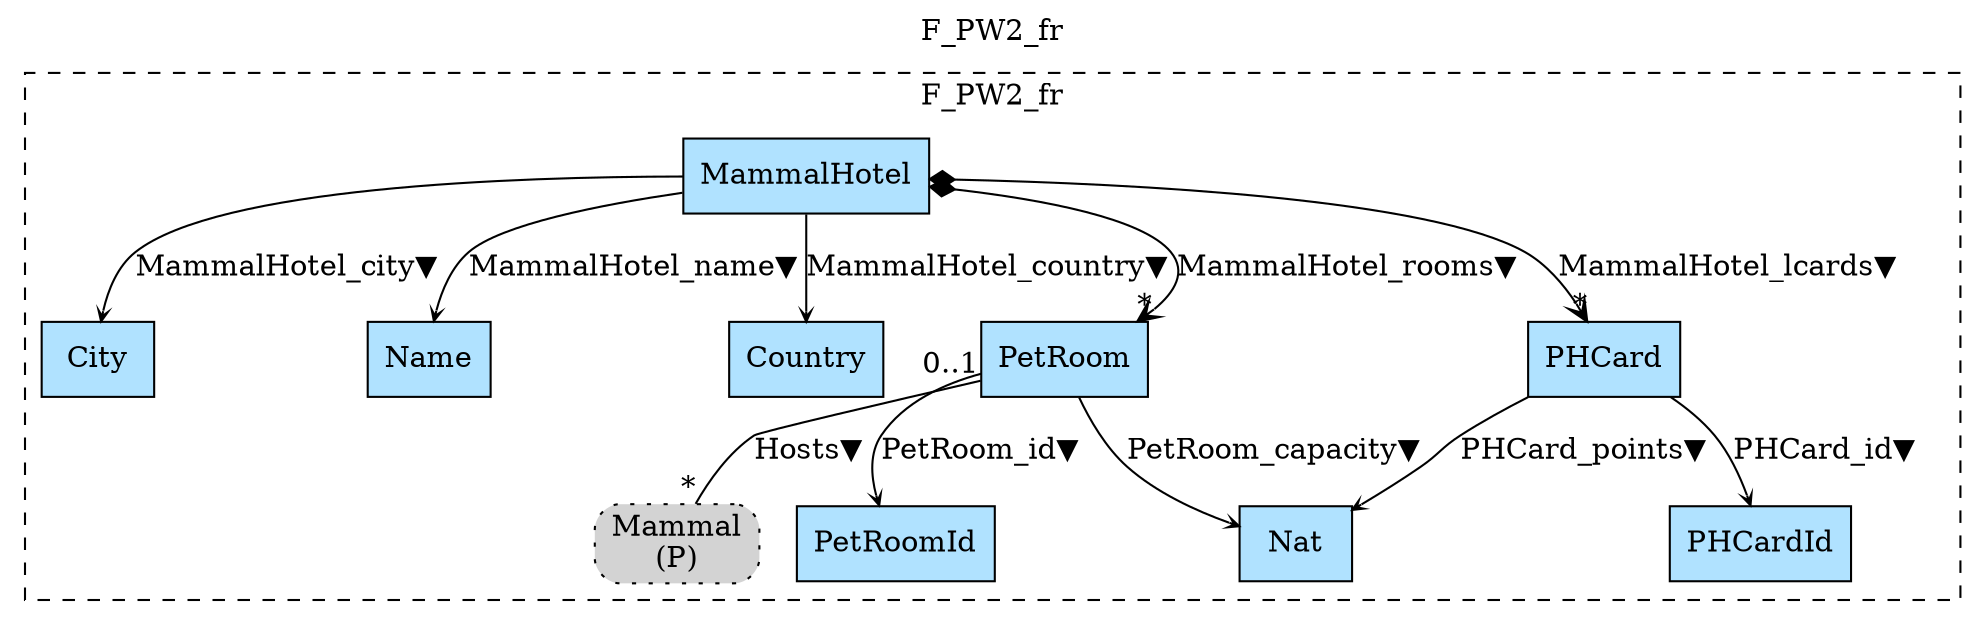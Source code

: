 digraph {graph[label=F_PW2_fr,labelloc=tl,labelfontsize=12];
subgraph cluster_F_PW2_fr{style=dashed;label=F_PW2_fr;
"City"[shape=record,fillcolor=lightskyblue1,style = filled,label="City"];
"Name"[shape=record,fillcolor=lightskyblue1,style = filled,label="Name"];
"Country"[shape=record,fillcolor=lightskyblue1,style = filled,label="Country"];
"MammalHotel"[shape=record,fillcolor=lightskyblue1,style = filled,label="MammalHotel"];
"PMammal"[shape=box,fillcolor=lightgray,style ="rounded,filled,dotted",label=<Mammal<br/>(P)>];
"PetRoom"[shape=record,fillcolor=lightskyblue1,style = filled,label="PetRoom"];
"PetRoomId"[shape=record,fillcolor=lightskyblue1,style = filled,label="PetRoomId"];
"Nat"[shape=record,fillcolor=lightskyblue1,style = filled,label="Nat"];
"PHCard"[shape=record,fillcolor=lightskyblue1,style = filled,label="PHCard"];
"PHCardId"[shape=record,fillcolor=lightskyblue1,style = filled,label="PHCardId"];

"MammalHotel"->"City"[label="MammalHotel_city▼",arrowhead=vee,headlabel="",arrowsize=.5];
"MammalHotel"->"Country"[label="MammalHotel_country▼",arrowhead=vee,headlabel="",arrowsize=.5];
"MammalHotel"->"Name"[label="MammalHotel_name▼",arrowhead=vee,headlabel="",arrowsize=.5];
"MammalHotel"->"PetRoom"[label="MammalHotel_rooms▼",arrowhead=vee,arrowtail=diamond,dir=both,headlabel="*"];
"MammalHotel"->"PHCard"[label="MammalHotel_lcards▼",arrowhead=vee,arrowtail=diamond,dir=both,headlabel="*"];
"PetRoom"->"PMammal"[label="Hosts▼",dir=none,taillabel="0..1",headlabel="*"];
"PetRoom"->"PetRoomId"[label="PetRoom_id▼",arrowhead=vee,headlabel="",arrowsize=.5];
"PetRoom"->"Nat"[label="PetRoom_capacity▼",arrowhead=vee,headlabel="",arrowsize=.5];
"PHCard"->"Nat"[label="PHCard_points▼",arrowhead=vee,headlabel="",arrowsize=.5];
"PHCard"->"PHCardId"[label="PHCard_id▼",arrowhead=vee,headlabel="",arrowsize=.5];

}

}